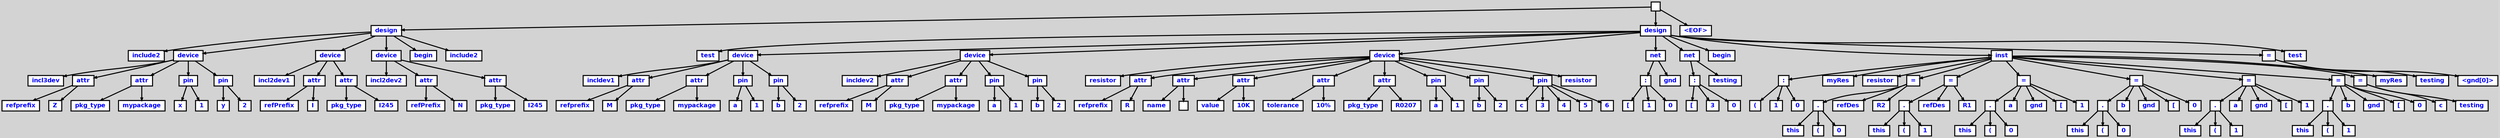 digraph {

	ordering=out;
	ranksep=.4;
	bgcolor="lightgrey"; node [shape=box, fixedsize=false, fontsize=12, fontname="Helvetica-bold", fontcolor="blue"
		width=.25, height=.25, color="black", fillcolor="white", style="filled, solid, bold"];
	edge [arrowsize=.5, color="black", style="bold"]

  n0 [label=""];
  n1 [label="design"];
  n1 [label="design"];
  n2 [label="include2"];
  n3 [label="device"];
  n3 [label="device"];
  n4 [label="incl3dev"];
  n5 [label="attr"];
  n5 [label="attr"];
  n6 [label="refprefix"];
  n7 [label="Z"];
  n8 [label="attr"];
  n8 [label="attr"];
  n9 [label="pkg_type"];
  n10 [label="mypackage"];
  n11 [label="pin"];
  n11 [label="pin"];
  n12 [label="x"];
  n13 [label="1"];
  n14 [label="pin"];
  n14 [label="pin"];
  n15 [label="y"];
  n16 [label="2"];
  n17 [label="device"];
  n17 [label="device"];
  n18 [label="incl2dev1"];
  n19 [label="attr"];
  n19 [label="attr"];
  n20 [label="refPrefix"];
  n21 [label="I"];
  n22 [label="attr"];
  n22 [label="attr"];
  n23 [label="pkg_type"];
  n24 [label="I245"];
  n25 [label="device"];
  n25 [label="device"];
  n26 [label="incl2dev2"];
  n27 [label="attr"];
  n27 [label="attr"];
  n28 [label="refPrefix"];
  n29 [label="N"];
  n30 [label="attr"];
  n30 [label="attr"];
  n31 [label="pkg_type"];
  n32 [label="I245"];
  n33 [label="begin"];
  n34 [label="include2"];
  n35 [label="design"];
  n35 [label="design"];
  n36 [label="test"];
  n37 [label="device"];
  n37 [label="device"];
  n38 [label="incldev1"];
  n39 [label="attr"];
  n39 [label="attr"];
  n40 [label="refprefix"];
  n41 [label="M"];
  n42 [label="attr"];
  n42 [label="attr"];
  n43 [label="pkg_type"];
  n44 [label="mypackage"];
  n45 [label="pin"];
  n45 [label="pin"];
  n46 [label="a"];
  n47 [label="1"];
  n48 [label="pin"];
  n48 [label="pin"];
  n49 [label="b"];
  n50 [label="2"];
  n51 [label="device"];
  n51 [label="device"];
  n52 [label="incldev2"];
  n53 [label="attr"];
  n53 [label="attr"];
  n54 [label="refprefix"];
  n55 [label="M"];
  n56 [label="attr"];
  n56 [label="attr"];
  n57 [label="pkg_type"];
  n58 [label="mypackage"];
  n59 [label="pin"];
  n59 [label="pin"];
  n60 [label="a"];
  n61 [label="1"];
  n62 [label="pin"];
  n62 [label="pin"];
  n63 [label="b"];
  n64 [label="2"];
  n65 [label="device"];
  n65 [label="device"];
  n66 [label="resistor"];
  n67 [label="attr"];
  n67 [label="attr"];
  n68 [label="refprefix"];
  n69 [label="R"];
  n70 [label="attr"];
  n70 [label="attr"];
  n71 [label="name"];
  n72 [label=""];
  n73 [label="attr"];
  n73 [label="attr"];
  n74 [label="value"];
  n75 [label="10K"];
  n76 [label="attr"];
  n76 [label="attr"];
  n77 [label="tolerance"];
  n78 [label="10%"];
  n79 [label="attr"];
  n79 [label="attr"];
  n80 [label="pkg_type"];
  n81 [label="R0207"];
  n82 [label="pin"];
  n82 [label="pin"];
  n83 [label="a"];
  n84 [label="1"];
  n85 [label="pin"];
  n85 [label="pin"];
  n86 [label="b"];
  n87 [label="2"];
  n88 [label="pin"];
  n88 [label="pin"];
  n89 [label="c"];
  n90 [label="3"];
  n91 [label="4"];
  n92 [label="5"];
  n93 [label="6"];
  n94 [label="resistor"];
  n95 [label="net"];
  n95 [label="net"];
  n96 [label=":"];
  n96 [label=":"];
  n97 [label="["];
  n98 [label="1"];
  n99 [label="0"];
  n100 [label="gnd"];
  n101 [label="net"];
  n101 [label="net"];
  n102 [label=":"];
  n102 [label=":"];
  n103 [label="["];
  n104 [label="3"];
  n105 [label="0"];
  n106 [label="testing"];
  n107 [label="begin"];
  n108 [label="inst"];
  n108 [label="inst"];
  n109 [label=":"];
  n109 [label=":"];
  n110 [label="("];
  n111 [label="1"];
  n112 [label="0"];
  n113 [label="myRes"];
  n114 [label="resistor"];
  n115 [label="="];
  n115 [label="="];
  n116 [label="."];
  n116 [label="."];
  n117 [label="this"];
  n118 [label="("];
  n119 [label="0"];
  n120 [label="refDes"];
  n121 [label="R2"];
  n122 [label="="];
  n122 [label="="];
  n123 [label="."];
  n123 [label="."];
  n124 [label="this"];
  n125 [label="("];
  n126 [label="1"];
  n127 [label="refDes"];
  n128 [label="R1"];
  n129 [label="="];
  n129 [label="="];
  n130 [label="."];
  n130 [label="."];
  n131 [label="this"];
  n132 [label="("];
  n133 [label="0"];
  n134 [label="a"];
  n135 [label="gnd"];
  n136 [label="["];
  n137 [label="1"];
  n138 [label="="];
  n138 [label="="];
  n139 [label="."];
  n139 [label="."];
  n140 [label="this"];
  n141 [label="("];
  n142 [label="0"];
  n143 [label="b"];
  n144 [label="gnd"];
  n145 [label="["];
  n146 [label="0"];
  n147 [label="="];
  n147 [label="="];
  n148 [label="."];
  n148 [label="."];
  n149 [label="this"];
  n150 [label="("];
  n151 [label="1"];
  n152 [label="a"];
  n153 [label="gnd"];
  n154 [label="["];
  n155 [label="1"];
  n156 [label="="];
  n156 [label="="];
  n157 [label="."];
  n157 [label="."];
  n158 [label="this"];
  n159 [label="("];
  n160 [label="1"];
  n161 [label="b"];
  n162 [label="gnd"];
  n163 [label="["];
  n164 [label="0"];
  n165 [label="="];
  n165 [label="="];
  n166 [label="c"];
  n167 [label="testing"];
  n168 [label="myRes"];
  n169 [label="="];
  n169 [label="="];
  n170 [label="testing"];
  n171 [label="<gnd[0]>"];
  n172 [label="test"];
  n173 [label="<EOF>"];

  n0 -> n1 // "" -> "design"
  n1 -> n2 // "design" -> "include2"
  n1 -> n3 // "design" -> "device"
  n3 -> n4 // "device" -> "incl3dev"
  n3 -> n5 // "device" -> "attr"
  n5 -> n6 // "attr" -> "refprefix"
  n5 -> n7 // "attr" -> "Z"
  n3 -> n8 // "device" -> "attr"
  n8 -> n9 // "attr" -> "pkg_type"
  n8 -> n10 // "attr" -> "mypackage"
  n3 -> n11 // "device" -> "pin"
  n11 -> n12 // "pin" -> "x"
  n11 -> n13 // "pin" -> "1"
  n3 -> n14 // "device" -> "pin"
  n14 -> n15 // "pin" -> "y"
  n14 -> n16 // "pin" -> "2"
  n1 -> n17 // "design" -> "device"
  n17 -> n18 // "device" -> "incl2dev1"
  n17 -> n19 // "device" -> "attr"
  n19 -> n20 // "attr" -> "refPrefix"
  n19 -> n21 // "attr" -> "I"
  n17 -> n22 // "device" -> "attr"
  n22 -> n23 // "attr" -> "pkg_type"
  n22 -> n24 // "attr" -> "I245"
  n1 -> n25 // "design" -> "device"
  n25 -> n26 // "device" -> "incl2dev2"
  n25 -> n27 // "device" -> "attr"
  n27 -> n28 // "attr" -> "refPrefix"
  n27 -> n29 // "attr" -> "N"
  n25 -> n30 // "device" -> "attr"
  n30 -> n31 // "attr" -> "pkg_type"
  n30 -> n32 // "attr" -> "I245"
  n1 -> n33 // "design" -> "begin"
  n1 -> n34 // "design" -> "include2"
  n0 -> n35 // "" -> "design"
  n35 -> n36 // "design" -> "test"
  n35 -> n37 // "design" -> "device"
  n37 -> n38 // "device" -> "incldev1"
  n37 -> n39 // "device" -> "attr"
  n39 -> n40 // "attr" -> "refprefix"
  n39 -> n41 // "attr" -> "M"
  n37 -> n42 // "device" -> "attr"
  n42 -> n43 // "attr" -> "pkg_type"
  n42 -> n44 // "attr" -> "mypackage"
  n37 -> n45 // "device" -> "pin"
  n45 -> n46 // "pin" -> "a"
  n45 -> n47 // "pin" -> "1"
  n37 -> n48 // "device" -> "pin"
  n48 -> n49 // "pin" -> "b"
  n48 -> n50 // "pin" -> "2"
  n35 -> n51 // "design" -> "device"
  n51 -> n52 // "device" -> "incldev2"
  n51 -> n53 // "device" -> "attr"
  n53 -> n54 // "attr" -> "refprefix"
  n53 -> n55 // "attr" -> "M"
  n51 -> n56 // "device" -> "attr"
  n56 -> n57 // "attr" -> "pkg_type"
  n56 -> n58 // "attr" -> "mypackage"
  n51 -> n59 // "device" -> "pin"
  n59 -> n60 // "pin" -> "a"
  n59 -> n61 // "pin" -> "1"
  n51 -> n62 // "device" -> "pin"
  n62 -> n63 // "pin" -> "b"
  n62 -> n64 // "pin" -> "2"
  n35 -> n65 // "design" -> "device"
  n65 -> n66 // "device" -> "resistor"
  n65 -> n67 // "device" -> "attr"
  n67 -> n68 // "attr" -> "refprefix"
  n67 -> n69 // "attr" -> "R"
  n65 -> n70 // "device" -> "attr"
  n70 -> n71 // "attr" -> "name"
  n70 -> n72 // "attr" -> ""
  n65 -> n73 // "device" -> "attr"
  n73 -> n74 // "attr" -> "value"
  n73 -> n75 // "attr" -> "10K"
  n65 -> n76 // "device" -> "attr"
  n76 -> n77 // "attr" -> "tolerance"
  n76 -> n78 // "attr" -> "10%"
  n65 -> n79 // "device" -> "attr"
  n79 -> n80 // "attr" -> "pkg_type"
  n79 -> n81 // "attr" -> "R0207"
  n65 -> n82 // "device" -> "pin"
  n82 -> n83 // "pin" -> "a"
  n82 -> n84 // "pin" -> "1"
  n65 -> n85 // "device" -> "pin"
  n85 -> n86 // "pin" -> "b"
  n85 -> n87 // "pin" -> "2"
  n65 -> n88 // "device" -> "pin"
  n88 -> n89 // "pin" -> "c"
  n88 -> n90 // "pin" -> "3"
  n88 -> n91 // "pin" -> "4"
  n88 -> n92 // "pin" -> "5"
  n88 -> n93 // "pin" -> "6"
  n65 -> n94 // "device" -> "resistor"
  n35 -> n95 // "design" -> "net"
  n95 -> n96 // "net" -> ":"
  n96 -> n97 // ":" -> "["
  n96 -> n98 // ":" -> "1"
  n96 -> n99 // ":" -> "0"
  n95 -> n100 // "net" -> "gnd"
  n35 -> n101 // "design" -> "net"
  n101 -> n102 // "net" -> ":"
  n102 -> n103 // ":" -> "["
  n102 -> n104 // ":" -> "3"
  n102 -> n105 // ":" -> "0"
  n101 -> n106 // "net" -> "testing"
  n35 -> n107 // "design" -> "begin"
  n35 -> n108 // "design" -> "inst"
  n108 -> n109 // "inst" -> ":"
  n109 -> n110 // ":" -> "("
  n109 -> n111 // ":" -> "1"
  n109 -> n112 // ":" -> "0"
  n108 -> n113 // "inst" -> "myRes"
  n108 -> n114 // "inst" -> "resistor"
  n108 -> n115 // "inst" -> "="
  n115 -> n116 // "=" -> "."
  n116 -> n117 // "." -> "this"
  n116 -> n118 // "." -> "("
  n116 -> n119 // "." -> "0"
  n115 -> n120 // "=" -> "refDes"
  n115 -> n121 // "=" -> "R2"
  n108 -> n122 // "inst" -> "="
  n122 -> n123 // "=" -> "."
  n123 -> n124 // "." -> "this"
  n123 -> n125 // "." -> "("
  n123 -> n126 // "." -> "1"
  n122 -> n127 // "=" -> "refDes"
  n122 -> n128 // "=" -> "R1"
  n108 -> n129 // "inst" -> "="
  n129 -> n130 // "=" -> "."
  n130 -> n131 // "." -> "this"
  n130 -> n132 // "." -> "("
  n130 -> n133 // "." -> "0"
  n129 -> n134 // "=" -> "a"
  n129 -> n135 // "=" -> "gnd"
  n129 -> n136 // "=" -> "["
  n129 -> n137 // "=" -> "1"
  n108 -> n138 // "inst" -> "="
  n138 -> n139 // "=" -> "."
  n139 -> n140 // "." -> "this"
  n139 -> n141 // "." -> "("
  n139 -> n142 // "." -> "0"
  n138 -> n143 // "=" -> "b"
  n138 -> n144 // "=" -> "gnd"
  n138 -> n145 // "=" -> "["
  n138 -> n146 // "=" -> "0"
  n108 -> n147 // "inst" -> "="
  n147 -> n148 // "=" -> "."
  n148 -> n149 // "." -> "this"
  n148 -> n150 // "." -> "("
  n148 -> n151 // "." -> "1"
  n147 -> n152 // "=" -> "a"
  n147 -> n153 // "=" -> "gnd"
  n147 -> n154 // "=" -> "["
  n147 -> n155 // "=" -> "1"
  n108 -> n156 // "inst" -> "="
  n156 -> n157 // "=" -> "."
  n157 -> n158 // "." -> "this"
  n157 -> n159 // "." -> "("
  n157 -> n160 // "." -> "1"
  n156 -> n161 // "=" -> "b"
  n156 -> n162 // "=" -> "gnd"
  n156 -> n163 // "=" -> "["
  n156 -> n164 // "=" -> "0"
  n108 -> n165 // "inst" -> "="
  n165 -> n166 // "=" -> "c"
  n165 -> n167 // "=" -> "testing"
  n108 -> n168 // "inst" -> "myRes"
  n35 -> n169 // "design" -> "="
  n169 -> n170 // "=" -> "testing"
  n169 -> n171 // "=" -> "<gnd[0]>"
  n35 -> n172 // "design" -> "test"
  n0 -> n173 // "" -> "<EOF>"

}
